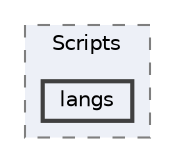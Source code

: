 digraph "Web/Modules/EleWise.ELMA.BPM.Web.Content/Scripts/langs"
{
 // LATEX_PDF_SIZE
  bgcolor="transparent";
  edge [fontname=Helvetica,fontsize=10,labelfontname=Helvetica,labelfontsize=10];
  node [fontname=Helvetica,fontsize=10,shape=box,height=0.2,width=0.4];
  compound=true
  subgraph clusterdir_b1c7d0bb332f93b2dde44b4a76397c8c {
    graph [ bgcolor="#edf0f7", pencolor="grey50", label="Scripts", fontname=Helvetica,fontsize=10 style="filled,dashed", URL="dir_b1c7d0bb332f93b2dde44b4a76397c8c.html",tooltip=""]
  dir_7d2e774baf035386fc0e42729339b768 [label="langs", fillcolor="#edf0f7", color="grey25", style="filled,bold", URL="dir_7d2e774baf035386fc0e42729339b768.html",tooltip=""];
  }
}
